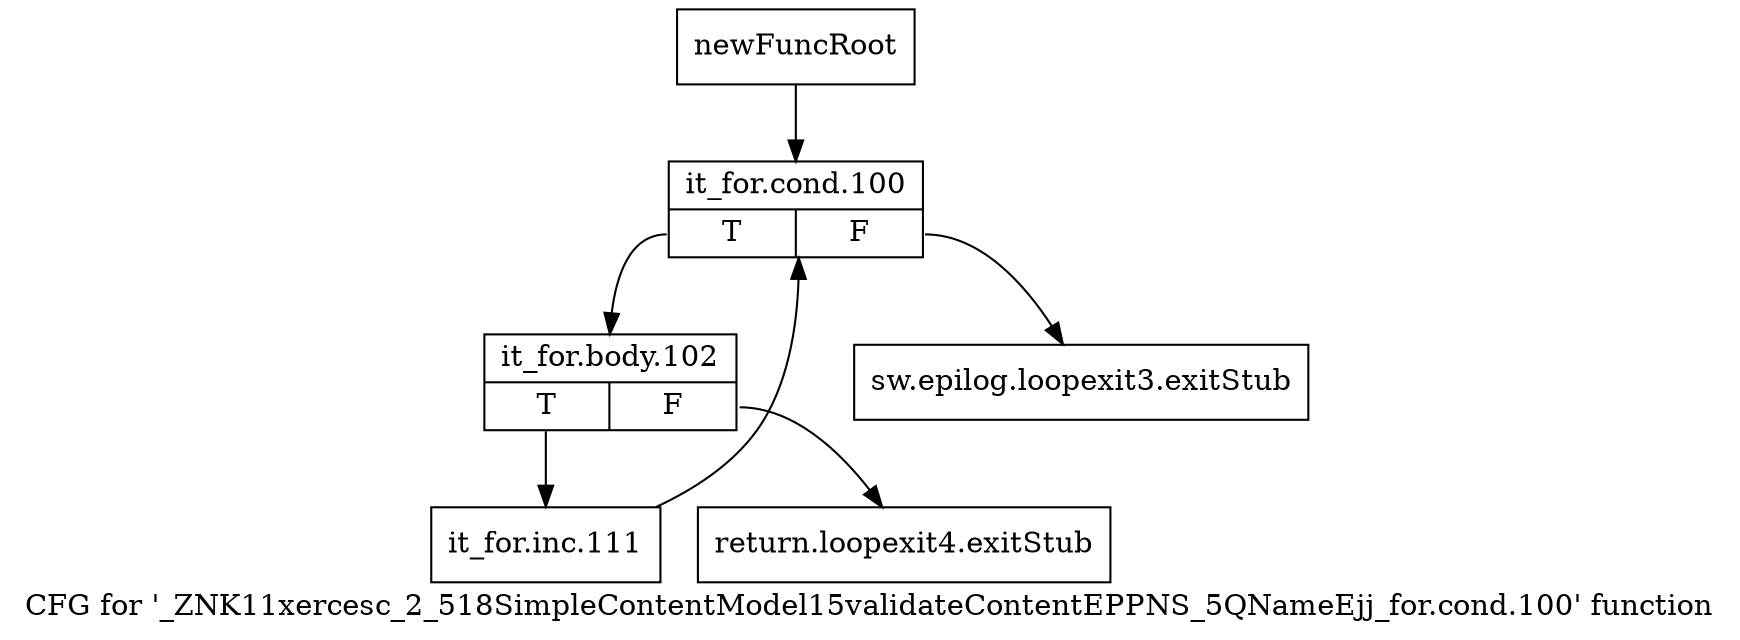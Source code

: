 digraph "CFG for '_ZNK11xercesc_2_518SimpleContentModel15validateContentEPPNS_5QNameEjj_for.cond.100' function" {
	label="CFG for '_ZNK11xercesc_2_518SimpleContentModel15validateContentEPPNS_5QNameEjj_for.cond.100' function";

	Node0x99f5cd0 [shape=record,label="{newFuncRoot}"];
	Node0x99f5cd0 -> Node0x9a019c0;
	Node0x9a01920 [shape=record,label="{sw.epilog.loopexit3.exitStub}"];
	Node0x9a01970 [shape=record,label="{return.loopexit4.exitStub}"];
	Node0x9a019c0 [shape=record,label="{it_for.cond.100|{<s0>T|<s1>F}}"];
	Node0x9a019c0:s0 -> Node0x9a01a10;
	Node0x9a019c0:s1 -> Node0x9a01920;
	Node0x9a01a10 [shape=record,label="{it_for.body.102|{<s0>T|<s1>F}}"];
	Node0x9a01a10:s0 -> Node0x9a01a60;
	Node0x9a01a10:s1 -> Node0x9a01970;
	Node0x9a01a60 [shape=record,label="{it_for.inc.111}"];
	Node0x9a01a60 -> Node0x9a019c0;
}
